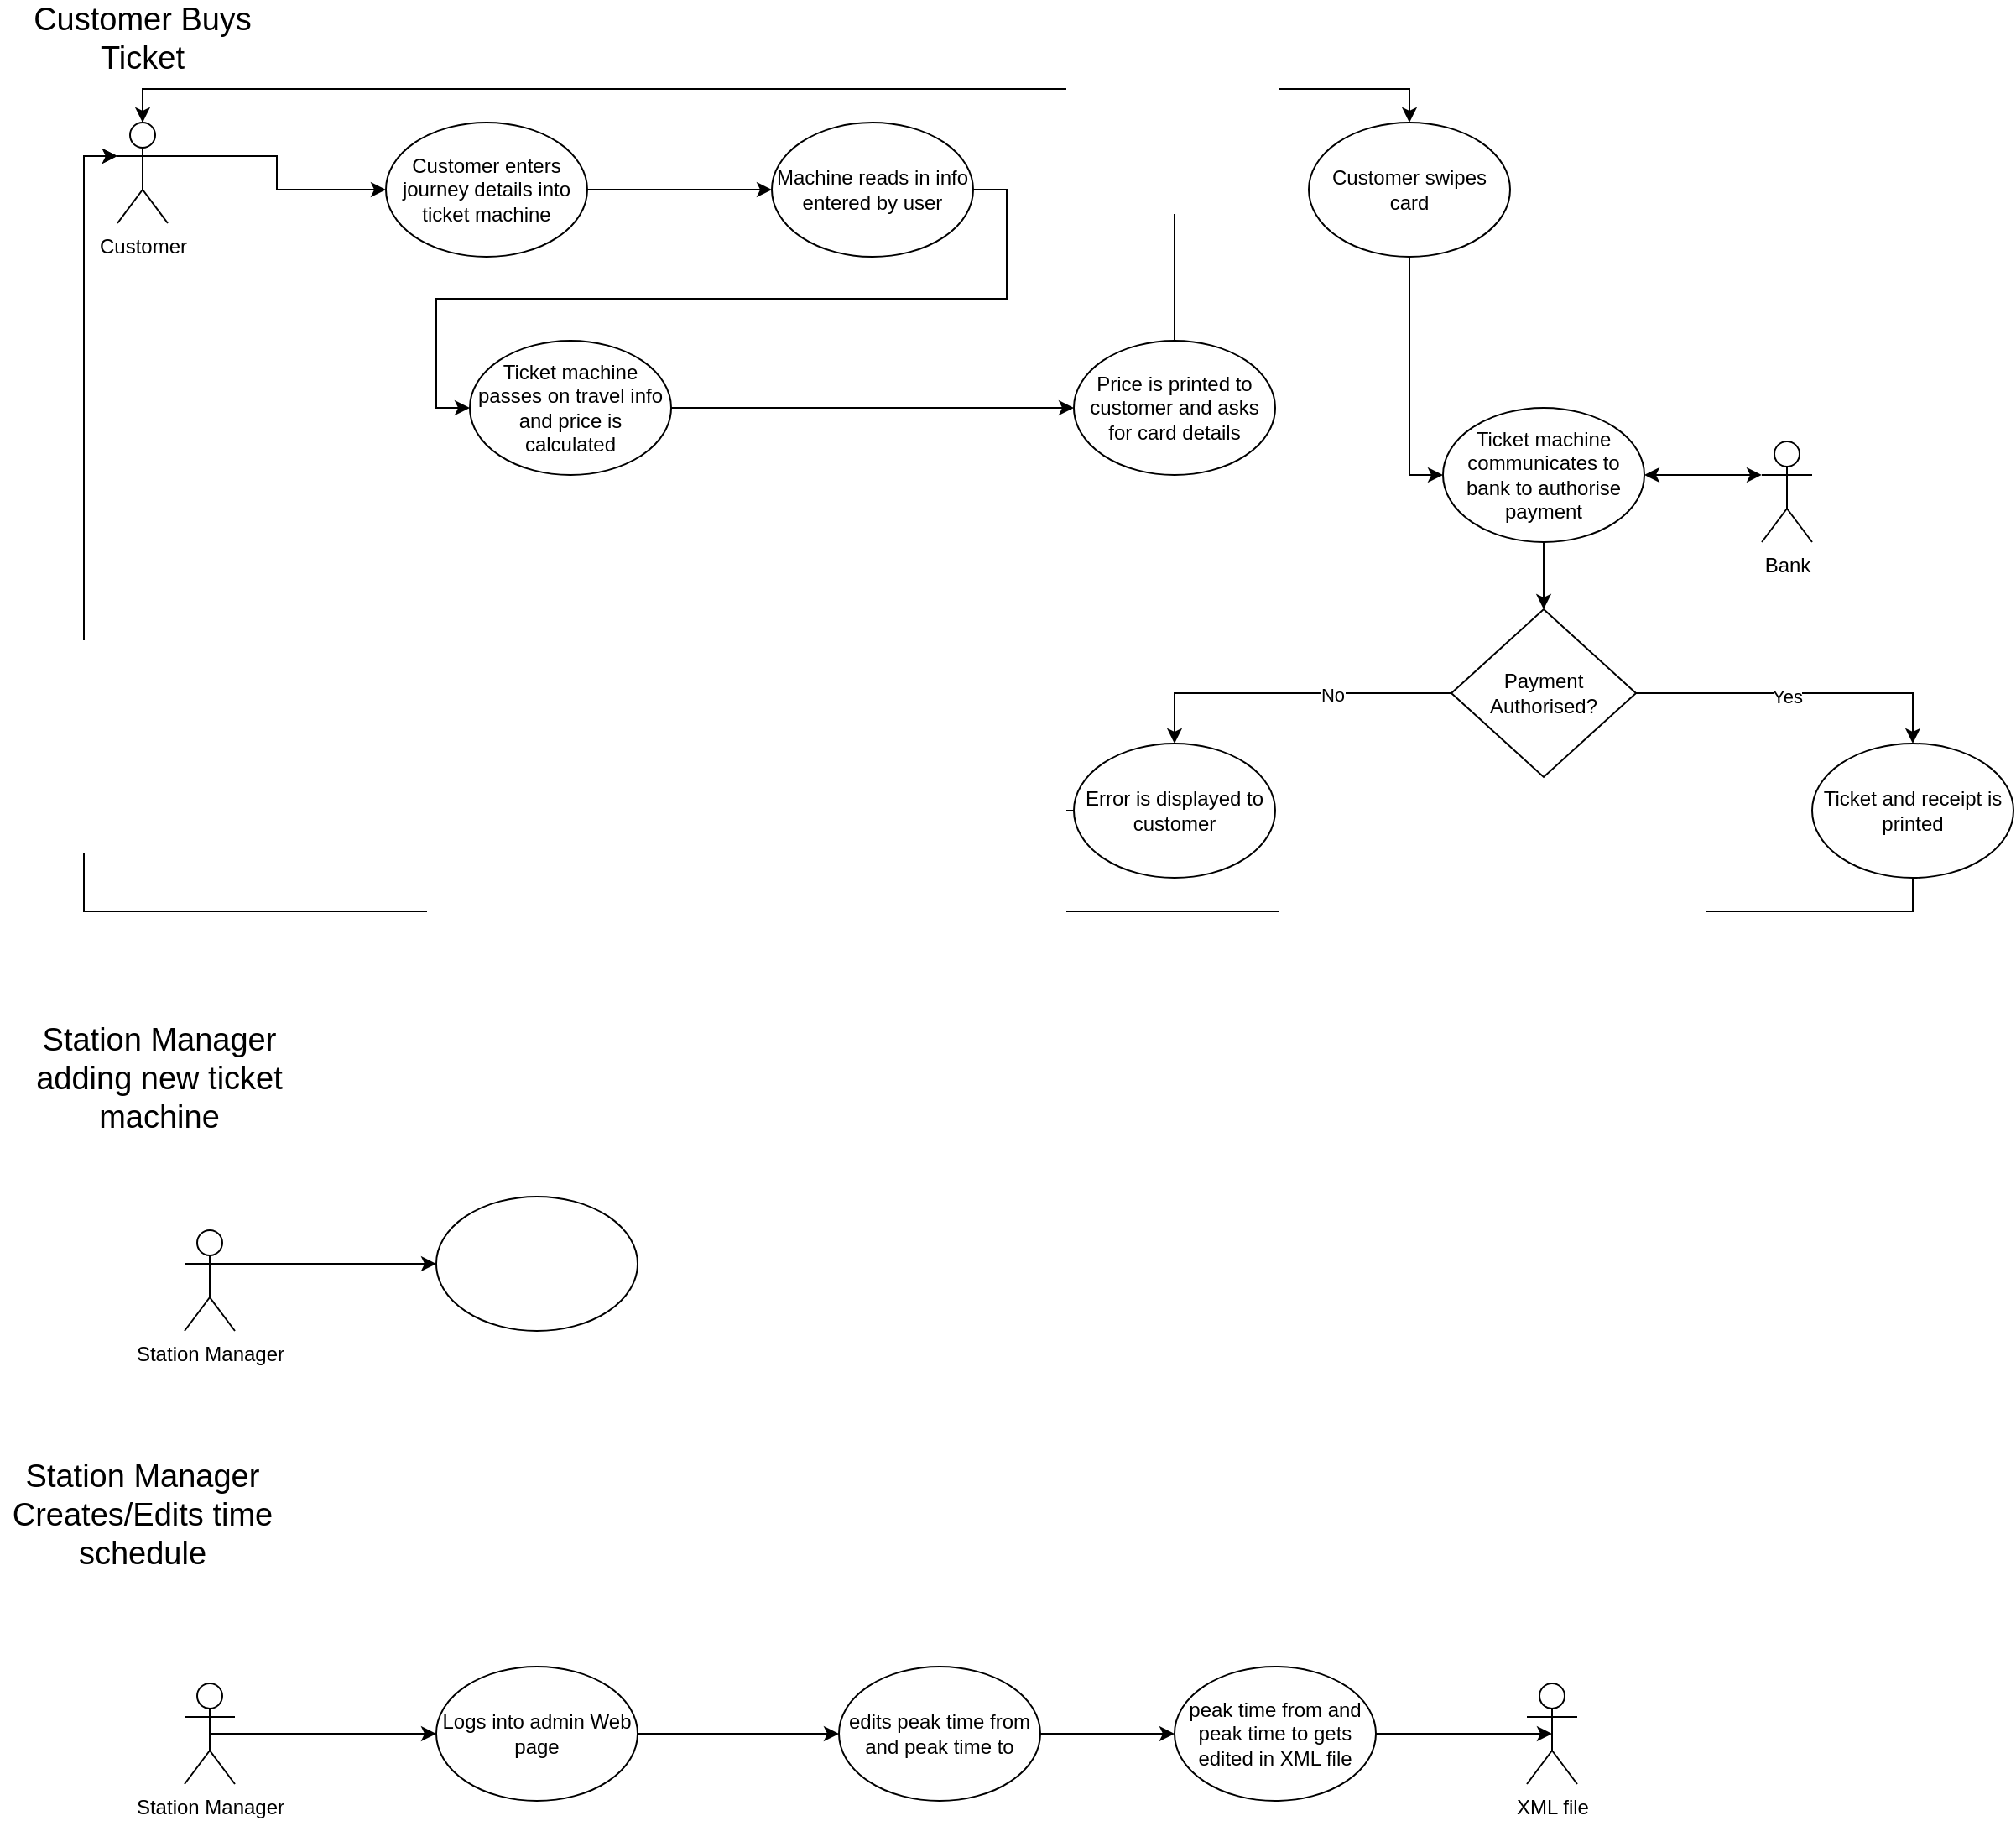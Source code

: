 <mxfile version="13.9.9" type="device"><diagram id="mDYx0ZCHvP1bp_inL2v5" name="Page-1"><mxGraphModel dx="1086" dy="816" grid="1" gridSize="10" guides="1" tooltips="1" connect="1" arrows="1" fold="1" page="1" pageScale="1" pageWidth="4681" pageHeight="3300" math="0" shadow="0"><root><mxCell id="0"/><mxCell id="1" parent="0"/><mxCell id="qIFJjm09mYufDu2lo0YR-3" style="edgeStyle=orthogonalEdgeStyle;rounded=0;orthogonalLoop=1;jettySize=auto;html=1;exitX=1;exitY=0.333;exitDx=0;exitDy=0;exitPerimeter=0;entryX=0;entryY=0.5;entryDx=0;entryDy=0;" edge="1" parent="1" source="qIFJjm09mYufDu2lo0YR-1" target="qIFJjm09mYufDu2lo0YR-2"><mxGeometry relative="1" as="geometry"/></mxCell><mxCell id="qIFJjm09mYufDu2lo0YR-13" style="edgeStyle=orthogonalEdgeStyle;rounded=0;orthogonalLoop=1;jettySize=auto;html=1;exitX=0.5;exitY=0;exitDx=0;exitDy=0;exitPerimeter=0;entryX=0.5;entryY=0;entryDx=0;entryDy=0;" edge="1" parent="1" source="qIFJjm09mYufDu2lo0YR-1" target="qIFJjm09mYufDu2lo0YR-11"><mxGeometry relative="1" as="geometry"/></mxCell><mxCell id="qIFJjm09mYufDu2lo0YR-1" value="Customer" style="shape=umlActor;verticalLabelPosition=bottom;verticalAlign=top;html=1;outlineConnect=0;" vertex="1" parent="1"><mxGeometry x="90" y="80" width="30" height="60" as="geometry"/></mxCell><mxCell id="qIFJjm09mYufDu2lo0YR-5" style="edgeStyle=orthogonalEdgeStyle;rounded=0;orthogonalLoop=1;jettySize=auto;html=1;exitX=1;exitY=0.5;exitDx=0;exitDy=0;entryX=0;entryY=0.5;entryDx=0;entryDy=0;" edge="1" parent="1" source="qIFJjm09mYufDu2lo0YR-2" target="qIFJjm09mYufDu2lo0YR-4"><mxGeometry relative="1" as="geometry"/></mxCell><mxCell id="qIFJjm09mYufDu2lo0YR-2" value="Customer enters journey details into ticket machine" style="ellipse;whiteSpace=wrap;html=1;" vertex="1" parent="1"><mxGeometry x="250" y="80" width="120" height="80" as="geometry"/></mxCell><mxCell id="qIFJjm09mYufDu2lo0YR-7" style="edgeStyle=orthogonalEdgeStyle;rounded=0;orthogonalLoop=1;jettySize=auto;html=1;exitX=1;exitY=0.5;exitDx=0;exitDy=0;entryX=0;entryY=0.5;entryDx=0;entryDy=0;" edge="1" parent="1" source="qIFJjm09mYufDu2lo0YR-4" target="qIFJjm09mYufDu2lo0YR-6"><mxGeometry relative="1" as="geometry"/></mxCell><mxCell id="qIFJjm09mYufDu2lo0YR-4" value="Machine reads in info entered by user" style="ellipse;whiteSpace=wrap;html=1;" vertex="1" parent="1"><mxGeometry x="480" y="80" width="120" height="80" as="geometry"/></mxCell><mxCell id="qIFJjm09mYufDu2lo0YR-9" style="edgeStyle=orthogonalEdgeStyle;rounded=0;orthogonalLoop=1;jettySize=auto;html=1;exitX=1;exitY=0.5;exitDx=0;exitDy=0;entryX=0;entryY=0.5;entryDx=0;entryDy=0;" edge="1" parent="1" source="qIFJjm09mYufDu2lo0YR-6" target="qIFJjm09mYufDu2lo0YR-8"><mxGeometry relative="1" as="geometry"/></mxCell><mxCell id="qIFJjm09mYufDu2lo0YR-6" value="Ticket machine passes on travel info and price is calculated" style="ellipse;whiteSpace=wrap;html=1;" vertex="1" parent="1"><mxGeometry x="300" y="210" width="120" height="80" as="geometry"/></mxCell><mxCell id="qIFJjm09mYufDu2lo0YR-10" style="edgeStyle=orthogonalEdgeStyle;rounded=0;orthogonalLoop=1;jettySize=auto;html=1;exitX=0.5;exitY=0;exitDx=0;exitDy=0;entryX=0.5;entryY=0;entryDx=0;entryDy=0;entryPerimeter=0;" edge="1" parent="1" source="qIFJjm09mYufDu2lo0YR-8" target="qIFJjm09mYufDu2lo0YR-1"><mxGeometry relative="1" as="geometry"/></mxCell><mxCell id="qIFJjm09mYufDu2lo0YR-8" value="Price is printed to customer and asks for card details" style="ellipse;whiteSpace=wrap;html=1;" vertex="1" parent="1"><mxGeometry x="660" y="210" width="120" height="80" as="geometry"/></mxCell><mxCell id="qIFJjm09mYufDu2lo0YR-17" style="edgeStyle=orthogonalEdgeStyle;rounded=0;orthogonalLoop=1;jettySize=auto;html=1;exitX=0.5;exitY=1;exitDx=0;exitDy=0;entryX=0;entryY=0.5;entryDx=0;entryDy=0;" edge="1" parent="1" source="qIFJjm09mYufDu2lo0YR-11" target="qIFJjm09mYufDu2lo0YR-14"><mxGeometry relative="1" as="geometry"/></mxCell><mxCell id="qIFJjm09mYufDu2lo0YR-11" value="Customer swipes card" style="ellipse;whiteSpace=wrap;html=1;" vertex="1" parent="1"><mxGeometry x="800" y="80" width="120" height="80" as="geometry"/></mxCell><mxCell id="qIFJjm09mYufDu2lo0YR-16" style="edgeStyle=orthogonalEdgeStyle;rounded=0;orthogonalLoop=1;jettySize=auto;html=1;exitX=1;exitY=0.5;exitDx=0;exitDy=0;entryX=0;entryY=0.333;entryDx=0;entryDy=0;entryPerimeter=0;startArrow=classic;startFill=1;" edge="1" parent="1" source="qIFJjm09mYufDu2lo0YR-14" target="qIFJjm09mYufDu2lo0YR-15"><mxGeometry relative="1" as="geometry"/></mxCell><mxCell id="qIFJjm09mYufDu2lo0YR-19" style="edgeStyle=orthogonalEdgeStyle;rounded=0;orthogonalLoop=1;jettySize=auto;html=1;exitX=0.5;exitY=1;exitDx=0;exitDy=0;entryX=0.5;entryY=0;entryDx=0;entryDy=0;" edge="1" parent="1" source="qIFJjm09mYufDu2lo0YR-14" target="qIFJjm09mYufDu2lo0YR-18"><mxGeometry relative="1" as="geometry"/></mxCell><mxCell id="qIFJjm09mYufDu2lo0YR-14" value="Ticket machine communicates to bank to authorise payment" style="ellipse;whiteSpace=wrap;html=1;" vertex="1" parent="1"><mxGeometry x="880" y="250" width="120" height="80" as="geometry"/></mxCell><mxCell id="qIFJjm09mYufDu2lo0YR-15" value="Bank" style="shape=umlActor;verticalLabelPosition=bottom;verticalAlign=top;html=1;outlineConnect=0;" vertex="1" parent="1"><mxGeometry x="1070" y="270" width="30" height="60" as="geometry"/></mxCell><mxCell id="qIFJjm09mYufDu2lo0YR-22" style="edgeStyle=orthogonalEdgeStyle;rounded=0;orthogonalLoop=1;jettySize=auto;html=1;exitX=1;exitY=0.5;exitDx=0;exitDy=0;entryX=0.5;entryY=0;entryDx=0;entryDy=0;" edge="1" parent="1" source="qIFJjm09mYufDu2lo0YR-18" target="qIFJjm09mYufDu2lo0YR-21"><mxGeometry relative="1" as="geometry"/></mxCell><mxCell id="qIFJjm09mYufDu2lo0YR-27" value="Yes" style="edgeLabel;html=1;align=center;verticalAlign=middle;resizable=0;points=[];" vertex="1" connectable="0" parent="qIFJjm09mYufDu2lo0YR-22"><mxGeometry x="-0.077" y="-2" relative="1" as="geometry"><mxPoint as="offset"/></mxGeometry></mxCell><mxCell id="qIFJjm09mYufDu2lo0YR-24" style="edgeStyle=orthogonalEdgeStyle;rounded=0;orthogonalLoop=1;jettySize=auto;html=1;exitX=0;exitY=0.5;exitDx=0;exitDy=0;entryX=0.5;entryY=0;entryDx=0;entryDy=0;" edge="1" parent="1" source="qIFJjm09mYufDu2lo0YR-18" target="qIFJjm09mYufDu2lo0YR-20"><mxGeometry relative="1" as="geometry"/></mxCell><mxCell id="qIFJjm09mYufDu2lo0YR-25" value="No" style="edgeLabel;html=1;align=center;verticalAlign=middle;resizable=0;points=[];" vertex="1" connectable="0" parent="qIFJjm09mYufDu2lo0YR-24"><mxGeometry x="-0.258" y="1" relative="1" as="geometry"><mxPoint x="1" as="offset"/></mxGeometry></mxCell><mxCell id="qIFJjm09mYufDu2lo0YR-18" value="Payment Authorised?" style="rhombus;whiteSpace=wrap;html=1;" vertex="1" parent="1"><mxGeometry x="885" y="370" width="110" height="100" as="geometry"/></mxCell><mxCell id="qIFJjm09mYufDu2lo0YR-28" style="edgeStyle=orthogonalEdgeStyle;rounded=0;orthogonalLoop=1;jettySize=auto;html=1;exitX=0;exitY=0.5;exitDx=0;exitDy=0;entryX=0;entryY=0.333;entryDx=0;entryDy=0;entryPerimeter=0;" edge="1" parent="1" source="qIFJjm09mYufDu2lo0YR-20" target="qIFJjm09mYufDu2lo0YR-1"><mxGeometry relative="1" as="geometry"/></mxCell><mxCell id="qIFJjm09mYufDu2lo0YR-20" value="Error is displayed to customer" style="ellipse;whiteSpace=wrap;html=1;" vertex="1" parent="1"><mxGeometry x="660" y="450" width="120" height="80" as="geometry"/></mxCell><mxCell id="qIFJjm09mYufDu2lo0YR-29" style="edgeStyle=orthogonalEdgeStyle;rounded=0;orthogonalLoop=1;jettySize=auto;html=1;exitX=0.5;exitY=1;exitDx=0;exitDy=0;entryX=0;entryY=0.333;entryDx=0;entryDy=0;entryPerimeter=0;" edge="1" parent="1" source="qIFJjm09mYufDu2lo0YR-21" target="qIFJjm09mYufDu2lo0YR-1"><mxGeometry relative="1" as="geometry"/></mxCell><mxCell id="qIFJjm09mYufDu2lo0YR-21" value="Ticket and receipt is printed" style="ellipse;whiteSpace=wrap;html=1;" vertex="1" parent="1"><mxGeometry x="1100" y="450" width="120" height="80" as="geometry"/></mxCell><mxCell id="qIFJjm09mYufDu2lo0YR-30" value="&lt;font style=&quot;font-size: 19px&quot;&gt;Customer Buys Ticket&lt;/font&gt;" style="text;html=1;strokeColor=none;fillColor=none;align=center;verticalAlign=middle;whiteSpace=wrap;rounded=0;" vertex="1" parent="1"><mxGeometry x="20" y="20" width="170" height="20" as="geometry"/></mxCell><mxCell id="qIFJjm09mYufDu2lo0YR-35" value="&lt;span style=&quot;font-size: 19px&quot;&gt;Station Manager adding new ticket machine&lt;/span&gt;" style="text;html=1;strokeColor=none;fillColor=none;align=center;verticalAlign=middle;whiteSpace=wrap;rounded=0;" vertex="1" parent="1"><mxGeometry x="30" y="640" width="170" height="20" as="geometry"/></mxCell><mxCell id="qIFJjm09mYufDu2lo0YR-36" value="" style="ellipse;whiteSpace=wrap;html=1;" vertex="1" parent="1"><mxGeometry x="280" y="720" width="120" height="80" as="geometry"/></mxCell><mxCell id="qIFJjm09mYufDu2lo0YR-38" style="edgeStyle=orthogonalEdgeStyle;rounded=0;orthogonalLoop=1;jettySize=auto;html=1;exitX=1;exitY=0.333;exitDx=0;exitDy=0;exitPerimeter=0;entryX=0;entryY=0.5;entryDx=0;entryDy=0;startArrow=none;startFill=0;" edge="1" parent="1" source="qIFJjm09mYufDu2lo0YR-37" target="qIFJjm09mYufDu2lo0YR-36"><mxGeometry relative="1" as="geometry"/></mxCell><mxCell id="qIFJjm09mYufDu2lo0YR-37" value="Station Manager" style="shape=umlActor;verticalLabelPosition=bottom;verticalAlign=top;html=1;outlineConnect=0;" vertex="1" parent="1"><mxGeometry x="130" y="740" width="30" height="60" as="geometry"/></mxCell><mxCell id="qIFJjm09mYufDu2lo0YR-42" value="&lt;span style=&quot;font-size: 19px&quot;&gt;Station Manager Creates/Edits time schedule&lt;/span&gt;" style="text;html=1;strokeColor=none;fillColor=none;align=center;verticalAlign=middle;whiteSpace=wrap;rounded=0;" vertex="1" parent="1"><mxGeometry x="20" y="900" width="170" height="20" as="geometry"/></mxCell><mxCell id="qIFJjm09mYufDu2lo0YR-47" style="edgeStyle=orthogonalEdgeStyle;rounded=0;orthogonalLoop=1;jettySize=auto;html=1;exitX=0.5;exitY=0.5;exitDx=0;exitDy=0;exitPerimeter=0;entryX=0;entryY=0.5;entryDx=0;entryDy=0;startArrow=none;startFill=0;" edge="1" parent="1" source="qIFJjm09mYufDu2lo0YR-43" target="qIFJjm09mYufDu2lo0YR-44"><mxGeometry relative="1" as="geometry"/></mxCell><mxCell id="qIFJjm09mYufDu2lo0YR-43" value="Station Manager" style="shape=umlActor;verticalLabelPosition=bottom;verticalAlign=top;html=1;outlineConnect=0;" vertex="1" parent="1"><mxGeometry x="130" y="1010" width="30" height="60" as="geometry"/></mxCell><mxCell id="qIFJjm09mYufDu2lo0YR-50" style="edgeStyle=orthogonalEdgeStyle;rounded=0;orthogonalLoop=1;jettySize=auto;html=1;exitX=1;exitY=0.5;exitDx=0;exitDy=0;entryX=0;entryY=0.5;entryDx=0;entryDy=0;startArrow=none;startFill=0;" edge="1" parent="1" source="qIFJjm09mYufDu2lo0YR-44" target="qIFJjm09mYufDu2lo0YR-48"><mxGeometry relative="1" as="geometry"/></mxCell><mxCell id="qIFJjm09mYufDu2lo0YR-44" value="Logs into admin Web page" style="ellipse;whiteSpace=wrap;html=1;" vertex="1" parent="1"><mxGeometry x="280" y="1000" width="120" height="80" as="geometry"/></mxCell><mxCell id="qIFJjm09mYufDu2lo0YR-52" style="edgeStyle=orthogonalEdgeStyle;rounded=0;orthogonalLoop=1;jettySize=auto;html=1;exitX=1;exitY=0.5;exitDx=0;exitDy=0;entryX=0;entryY=0.5;entryDx=0;entryDy=0;startArrow=none;startFill=0;" edge="1" parent="1" source="qIFJjm09mYufDu2lo0YR-48" target="qIFJjm09mYufDu2lo0YR-51"><mxGeometry relative="1" as="geometry"/></mxCell><mxCell id="qIFJjm09mYufDu2lo0YR-48" value="edits peak time from and peak time to" style="ellipse;whiteSpace=wrap;html=1;" vertex="1" parent="1"><mxGeometry x="520" y="1000" width="120" height="80" as="geometry"/></mxCell><mxCell id="qIFJjm09mYufDu2lo0YR-54" style="edgeStyle=orthogonalEdgeStyle;rounded=0;orthogonalLoop=1;jettySize=auto;html=1;exitX=1;exitY=0.5;exitDx=0;exitDy=0;entryX=0.5;entryY=0.5;entryDx=0;entryDy=0;entryPerimeter=0;startArrow=none;startFill=0;" edge="1" parent="1" source="qIFJjm09mYufDu2lo0YR-51" target="qIFJjm09mYufDu2lo0YR-53"><mxGeometry relative="1" as="geometry"/></mxCell><mxCell id="qIFJjm09mYufDu2lo0YR-51" value="peak time from and peak time to gets edited in XML file" style="ellipse;whiteSpace=wrap;html=1;" vertex="1" parent="1"><mxGeometry x="720" y="1000" width="120" height="80" as="geometry"/></mxCell><mxCell id="qIFJjm09mYufDu2lo0YR-53" value="XML file" style="shape=umlActor;verticalLabelPosition=bottom;verticalAlign=top;html=1;outlineConnect=0;" vertex="1" parent="1"><mxGeometry x="930" y="1010" width="30" height="60" as="geometry"/></mxCell></root></mxGraphModel></diagram></mxfile>